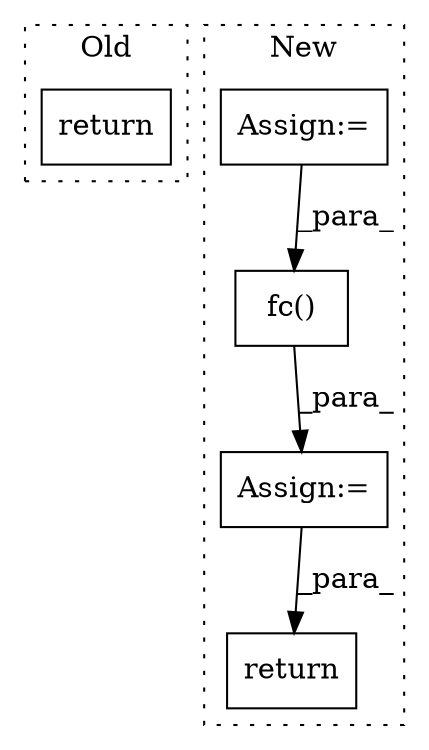 digraph G {
subgraph cluster0 {
1 [label="return" a="93" s="266" l="7" shape="box"];
label = "Old";
style="dotted";
}
subgraph cluster1 {
2 [label="fc()" a="75" s="4916,4930" l="8,1" shape="box"];
3 [label="return" a="93" s="4941" l="7" shape="box"];
4 [label="Assign:=" a="68" s="4913" l="3" shape="box"];
5 [label="Assign:=" a="68" s="4711" l="3" shape="box"];
label = "New";
style="dotted";
}
2 -> 4 [label="_para_"];
4 -> 3 [label="_para_"];
5 -> 2 [label="_para_"];
}
